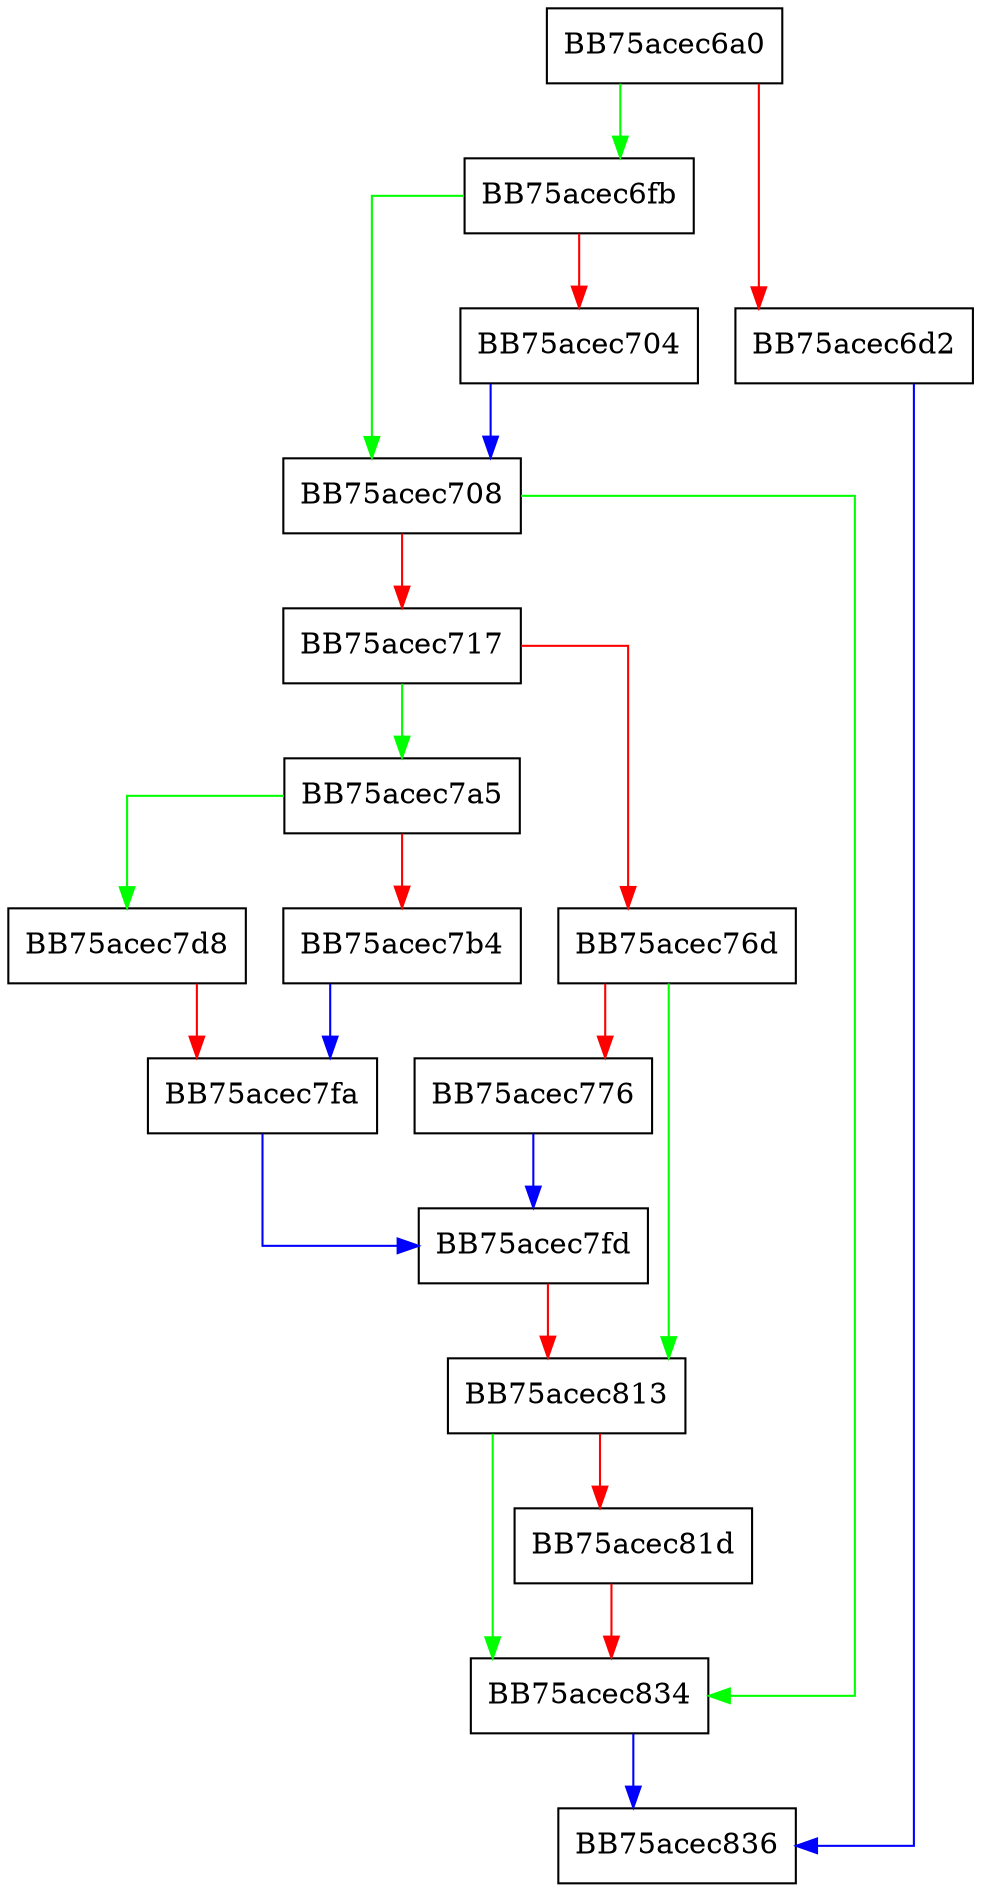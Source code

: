 digraph _decode_ip {
  node [shape="box"];
  graph [splines=ortho];
  BB75acec6a0 -> BB75acec6fb [color="green"];
  BB75acec6a0 -> BB75acec6d2 [color="red"];
  BB75acec6d2 -> BB75acec836 [color="blue"];
  BB75acec6fb -> BB75acec708 [color="green"];
  BB75acec6fb -> BB75acec704 [color="red"];
  BB75acec704 -> BB75acec708 [color="blue"];
  BB75acec708 -> BB75acec834 [color="green"];
  BB75acec708 -> BB75acec717 [color="red"];
  BB75acec717 -> BB75acec7a5 [color="green"];
  BB75acec717 -> BB75acec76d [color="red"];
  BB75acec76d -> BB75acec813 [color="green"];
  BB75acec76d -> BB75acec776 [color="red"];
  BB75acec776 -> BB75acec7fd [color="blue"];
  BB75acec7a5 -> BB75acec7d8 [color="green"];
  BB75acec7a5 -> BB75acec7b4 [color="red"];
  BB75acec7b4 -> BB75acec7fa [color="blue"];
  BB75acec7d8 -> BB75acec7fa [color="red"];
  BB75acec7fa -> BB75acec7fd [color="blue"];
  BB75acec7fd -> BB75acec813 [color="red"];
  BB75acec813 -> BB75acec834 [color="green"];
  BB75acec813 -> BB75acec81d [color="red"];
  BB75acec81d -> BB75acec834 [color="red"];
  BB75acec834 -> BB75acec836 [color="blue"];
}